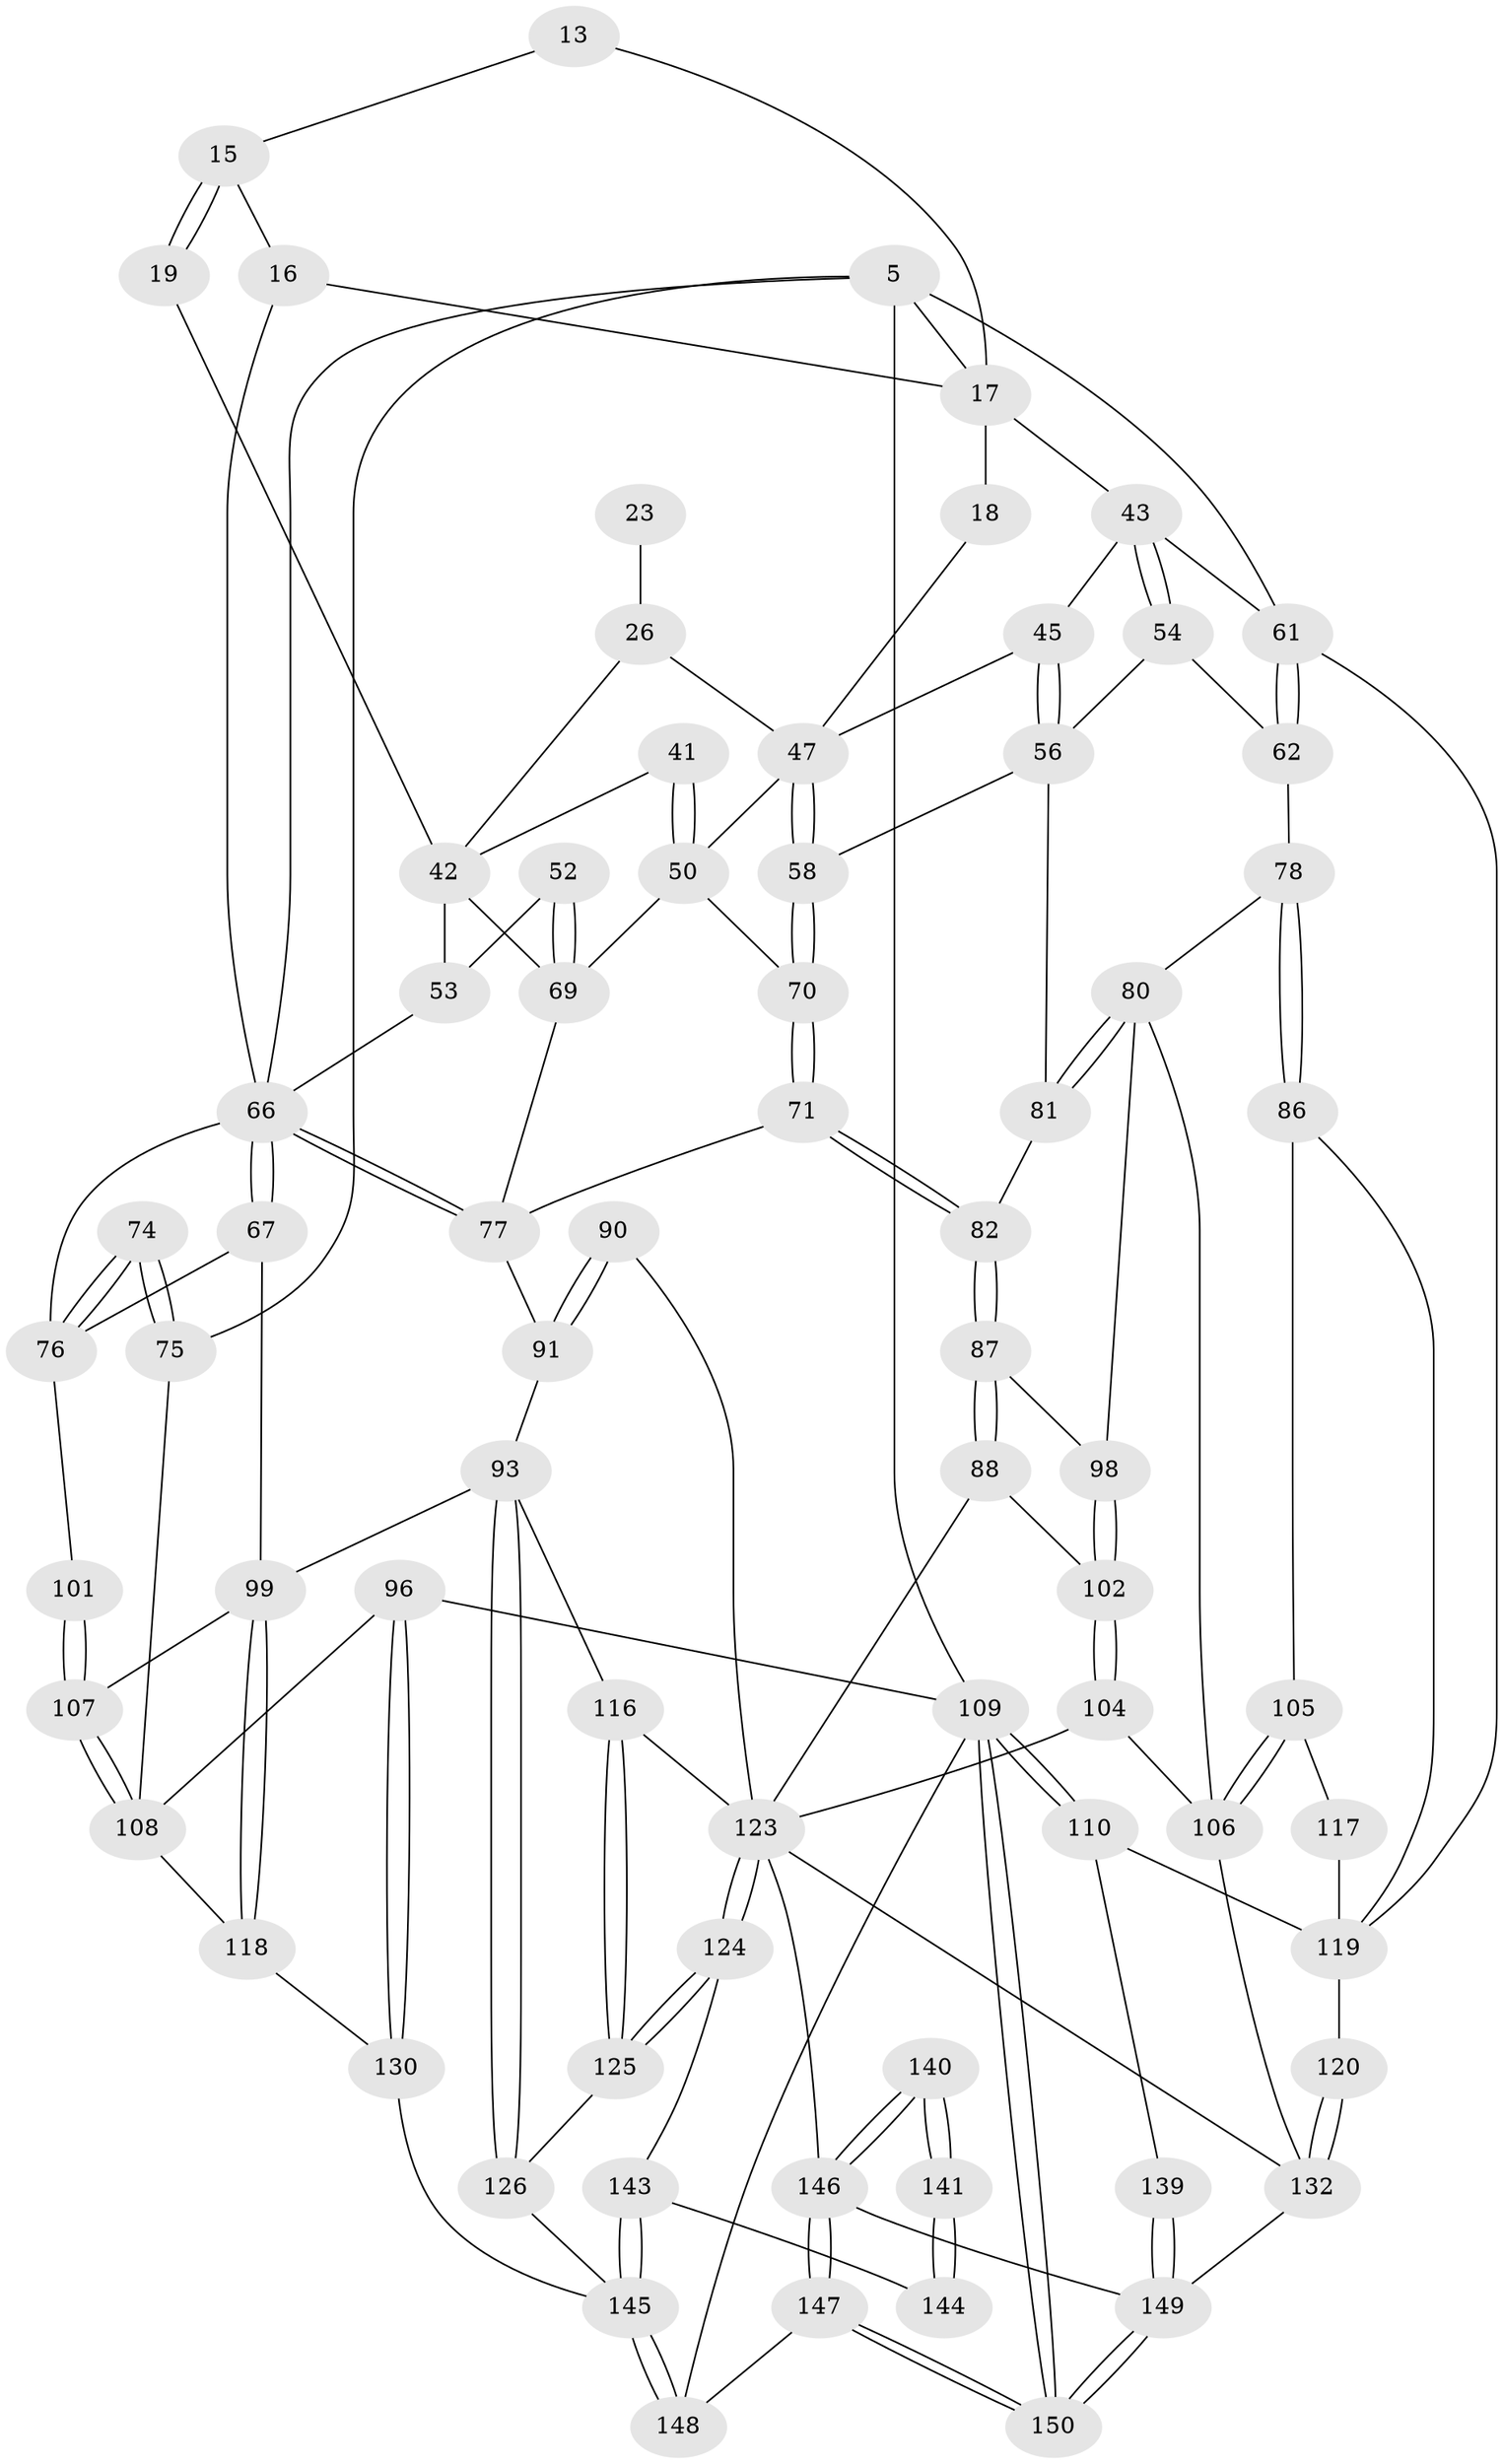 // original degree distribution, {3: 0.02, 5: 0.5, 4: 0.24, 6: 0.24}
// Generated by graph-tools (version 1.1) at 2025/02/03/09/25 05:02:24]
// undirected, 75 vertices, 164 edges
graph export_dot {
graph [start="1"]
  node [color=gray90,style=filled];
  5 [pos="+0+0",super="+4"];
  13 [pos="+0.5943109689513857+0"];
  15 [pos="+0.30570004502133336+0.1431099835108861",super="+12"];
  16 [pos="+0.27995458263669953+0.15758845582785905",super="+8"];
  17 [pos="+0.7936836741649854+0.1171714026066771",super="+3+14"];
  18 [pos="+0.6519890652580351+0.15108373841209746"];
  19 [pos="+0.40019143478583086+0.15517256003081625"];
  23 [pos="+0.5855772951730709+0"];
  26 [pos="+0.5867287127617258+0.18952371850875546",super="+22"];
  41 [pos="+0.4762132169511928+0.2603549286265458"];
  42 [pos="+0.4607291209973155+0.2502000164198867",super="+21"];
  43 [pos="+0.8269782384141058+0.2948275215336038",super="+35"];
  45 [pos="+0.7717206102952197+0.30160872766238944",super="+44"];
  47 [pos="+0.6773453422884026+0.3767919507417211",super="+46"];
  50 [pos="+0.510635075587577+0.3678546511557582",super="+49+40"];
  52 [pos="+0.4095191497939161+0.41205912496204494"];
  53 [pos="+0.3833424047192237+0.3946049600172312",super="+37"];
  54 [pos="+0.8582660585746735+0.389102399998074"];
  56 [pos="+0.7159605409429253+0.3977336091989929",super="+55"];
  58 [pos="+0.6809978586793076+0.3924158249041649"];
  61 [pos="+1+0.3411900350812228",super="+36"];
  62 [pos="+0.9215394477528429+0.39674037042357846"];
  66 [pos="+0.25864176116841575+0.494353078420881",super="+63+32"];
  67 [pos="+0.2338052904382779+0.5204623132485501"];
  69 [pos="+0.42518544658615787+0.4248574026332995",super="+57+51"];
  70 [pos="+0.5939705329775691+0.43213838360086815"];
  71 [pos="+0.5883277996217929+0.4464215163185163"];
  74 [pos="+0+0.5367506794738873",super="+65+59"];
  75 [pos="+0+0.5466689014171618",super="+60+27"];
  76 [pos="+0.07639266788315535+0.5393042665369914",super="+68+64"];
  77 [pos="+0.3372060016136089+0.5087508098254583",super="+73"];
  78 [pos="+0.8765410463460565+0.5028104930020706"];
  80 [pos="+0.7978375757201791+0.5408291447416527",super="+79"];
  81 [pos="+0.7806539421801031+0.49642734127631144"];
  82 [pos="+0.5957591278086889+0.5171929307617538"];
  86 [pos="+1+0.5244963820584264"];
  87 [pos="+0.59529125553767+0.5215654307305502"];
  88 [pos="+0.5887297525443109+0.561735390006577"];
  90 [pos="+0.46192355750390796+0.5591274046420068"];
  91 [pos="+0.3915011024133348+0.6419112521019995",super="+84+83"];
  93 [pos="+0.33452035145872017+0.670162214073015",super="+92"];
  96 [pos="+0+0.9255994772415131"];
  98 [pos="+0.7930003420467844+0.543057819736847"];
  99 [pos="+0.19349843127623145+0.6697291642417266",super="+94"];
  101 [pos="+0.10193590322142448+0.6082715995928859"];
  102 [pos="+0.6726501818417159+0.6060156318981522"];
  104 [pos="+0.7025624360258375+0.7358570806754868"];
  105 [pos="+0.9443766645426384+0.6106051590170231"];
  106 [pos="+0.8659191753367625+0.6308121666965064",super="+103"];
  107 [pos="+0.08462314639552124+0.6649286676046322",super="+100"];
  108 [pos="+0.06403519305761565+0.7064296286436378",super="+95"];
  109 [pos="+1+1",super="+97"];
  110 [pos="+1+0.8955740073394721"];
  116 [pos="+0.41892610886846626+0.6696296665288589"];
  117 [pos="+0.965392209186017+0.6626189572105081"];
  118 [pos="+0.16223006356609393+0.7299836015837002"];
  119 [pos="+1+0.7882468579573028",super="+111+112"];
  120 [pos="+0.9209534371403642+0.7949086857488131"];
  123 [pos="+0.5732032931735179+0.7983882866188466",super="+114+115+89"];
  124 [pos="+0.5291766829407124+0.8072725119424207"];
  125 [pos="+0.4736909228746938+0.7744393040691996"];
  126 [pos="+0.3235135679559053+0.7876407979226459"];
  130 [pos="+0+0.8920895677038423",super="+129"];
  132 [pos="+0.8270757754188566+0.8816117775057061",super="+122+121"];
  139 [pos="+0.9765944193239259+0.9347869478368835"];
  140 [pos="+0.5021552639086697+1"];
  141 [pos="+0.4912810993469257+1"];
  143 [pos="+0.3036840793212696+0.8908253160806613",super="+138"];
  144 [pos="+0.3899774273271664+0.9244337897915144",super="+142"];
  145 [pos="+0.24665674365139162+0.9794458618192252",super="+131+128"];
  146 [pos="+0.5123911806471969+1",super="+135+136"];
  147 [pos="+0.5148835501810187+1"];
  148 [pos="+0.23214827517567518+1"];
  149 [pos="+0.8116178183756512+1",super="+134+133"];
  150 [pos="+0.812005039860977+1"];
  5 -- 109 [weight=2];
  5 -- 17;
  5 -- 75;
  5 -- 61;
  5 -- 66;
  13 -- 17;
  13 -- 15;
  15 -- 16 [weight=2];
  15 -- 19 [weight=2];
  15 -- 19;
  16 -- 17;
  16 -- 66 [weight=2];
  17 -- 18 [weight=2];
  17 -- 43;
  18 -- 47;
  19 -- 42;
  23 -- 26 [weight=2];
  26 -- 42;
  26 -- 47;
  41 -- 42;
  41 -- 50 [weight=2];
  41 -- 50;
  42 -- 69;
  42 -- 53;
  43 -- 54;
  43 -- 54;
  43 -- 61;
  43 -- 45 [weight=2];
  45 -- 56;
  45 -- 56;
  45 -- 47 [weight=2];
  47 -- 58;
  47 -- 58;
  47 -- 50 [weight=2];
  50 -- 70;
  50 -- 69;
  52 -- 53;
  52 -- 69 [weight=2];
  52 -- 69;
  53 -- 66 [weight=2];
  54 -- 62;
  54 -- 56;
  56 -- 58;
  56 -- 81;
  58 -- 70;
  58 -- 70;
  61 -- 62;
  61 -- 62;
  61 -- 119;
  62 -- 78;
  66 -- 67;
  66 -- 67;
  66 -- 77;
  66 -- 77;
  66 -- 76;
  67 -- 99;
  67 -- 76;
  69 -- 77;
  70 -- 71;
  70 -- 71;
  71 -- 82;
  71 -- 82;
  71 -- 77;
  74 -- 75 [weight=3];
  74 -- 75;
  74 -- 76 [weight=3];
  74 -- 76;
  75 -- 108;
  76 -- 101;
  77 -- 91 [weight=2];
  78 -- 86;
  78 -- 86;
  78 -- 80;
  80 -- 81;
  80 -- 81;
  80 -- 98;
  80 -- 106;
  81 -- 82;
  82 -- 87;
  82 -- 87;
  86 -- 105;
  86 -- 119;
  87 -- 88;
  87 -- 88;
  87 -- 98;
  88 -- 102;
  88 -- 123;
  90 -- 91 [weight=2];
  90 -- 91;
  90 -- 123;
  91 -- 93;
  93 -- 126;
  93 -- 126;
  93 -- 99;
  93 -- 116;
  96 -- 130;
  96 -- 130;
  96 -- 109;
  96 -- 108;
  98 -- 102;
  98 -- 102;
  99 -- 118;
  99 -- 118;
  99 -- 107;
  101 -- 107 [weight=2];
  101 -- 107;
  102 -- 104;
  102 -- 104;
  104 -- 123;
  104 -- 106;
  105 -- 106;
  105 -- 106;
  105 -- 117;
  106 -- 132;
  107 -- 108;
  107 -- 108;
  108 -- 118;
  109 -- 110;
  109 -- 110;
  109 -- 150;
  109 -- 150;
  109 -- 148;
  110 -- 139;
  110 -- 119;
  116 -- 125;
  116 -- 125;
  116 -- 123;
  117 -- 119 [weight=2];
  118 -- 130;
  119 -- 120;
  120 -- 132 [weight=2];
  120 -- 132;
  123 -- 124;
  123 -- 124;
  123 -- 132;
  123 -- 146;
  124 -- 125;
  124 -- 125;
  124 -- 143;
  125 -- 126;
  126 -- 145;
  130 -- 145 [weight=2];
  132 -- 149;
  139 -- 149 [weight=2];
  139 -- 149;
  140 -- 141;
  140 -- 141;
  140 -- 146 [weight=2];
  140 -- 146;
  141 -- 144 [weight=2];
  141 -- 144;
  143 -- 144 [weight=2];
  143 -- 145 [weight=2];
  143 -- 145;
  145 -- 148;
  145 -- 148;
  146 -- 147;
  146 -- 147;
  146 -- 149;
  147 -- 148;
  147 -- 150;
  147 -- 150;
  149 -- 150;
  149 -- 150;
}
